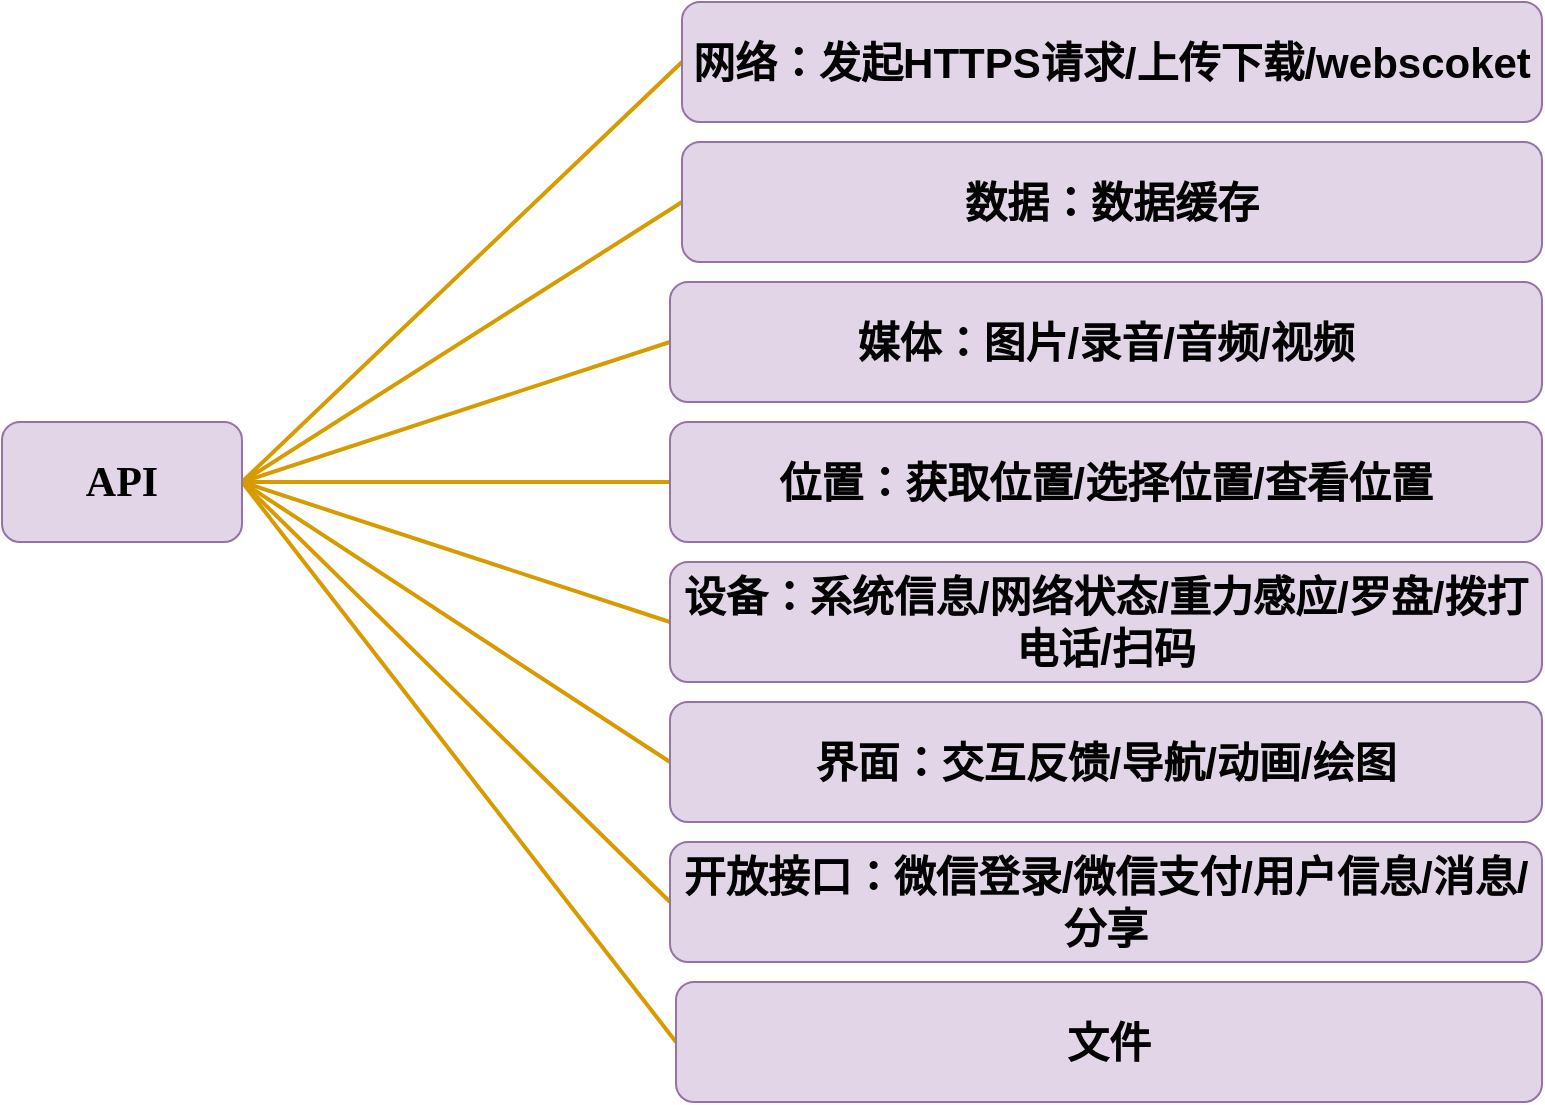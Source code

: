 <mxfile version="21.2.9" type="github">
  <diagram name="第 1 页" id="O6dnlefpTNMdtGQeHPUG">
    <mxGraphModel dx="841" dy="748" grid="1" gridSize="10" guides="1" tooltips="1" connect="1" arrows="1" fold="1" page="1" pageScale="1" pageWidth="827" pageHeight="1169" math="0" shadow="0">
      <root>
        <mxCell id="0" />
        <mxCell id="1" parent="0" />
        <mxCell id="iUZQc7e2DvZ8VB7VIQls-11" style="rounded=0;orthogonalLoop=1;jettySize=auto;html=1;exitX=1;exitY=0.5;exitDx=0;exitDy=0;entryX=0;entryY=0.5;entryDx=0;entryDy=0;endArrow=none;endFill=0;strokeWidth=2;fillColor=#ffe6cc;strokeColor=#d79b00;" parent="1" source="iUZQc7e2DvZ8VB7VIQls-2" target="iUZQc7e2DvZ8VB7VIQls-8" edge="1">
          <mxGeometry relative="1" as="geometry" />
        </mxCell>
        <mxCell id="iUZQc7e2DvZ8VB7VIQls-12" style="edgeStyle=none;shape=connector;rounded=0;orthogonalLoop=1;jettySize=auto;html=1;exitX=1;exitY=0.5;exitDx=0;exitDy=0;entryX=0;entryY=0.5;entryDx=0;entryDy=0;labelBackgroundColor=default;strokeColor=#d79b00;strokeWidth=2;fontFamily=Helvetica;fontSize=11;fontColor=default;endArrow=none;endFill=0;fillColor=#ffe6cc;" parent="1" source="iUZQc7e2DvZ8VB7VIQls-2" target="iUZQc7e2DvZ8VB7VIQls-10" edge="1">
          <mxGeometry relative="1" as="geometry" />
        </mxCell>
        <mxCell id="iUZQc7e2DvZ8VB7VIQls-13" style="edgeStyle=none;shape=connector;rounded=0;orthogonalLoop=1;jettySize=auto;html=1;exitX=1;exitY=0.5;exitDx=0;exitDy=0;entryX=0;entryY=0.5;entryDx=0;entryDy=0;labelBackgroundColor=default;strokeColor=#d79b00;strokeWidth=2;fontFamily=Helvetica;fontSize=11;fontColor=default;endArrow=none;endFill=0;fillColor=#ffe6cc;" parent="1" source="iUZQc7e2DvZ8VB7VIQls-2" target="iUZQc7e2DvZ8VB7VIQls-6" edge="1">
          <mxGeometry relative="1" as="geometry" />
        </mxCell>
        <mxCell id="iUZQc7e2DvZ8VB7VIQls-14" style="edgeStyle=none;shape=connector;rounded=0;orthogonalLoop=1;jettySize=auto;html=1;exitX=1;exitY=0.5;exitDx=0;exitDy=0;entryX=0;entryY=0.5;entryDx=0;entryDy=0;labelBackgroundColor=default;strokeColor=#d79b00;strokeWidth=2;fontFamily=Helvetica;fontSize=11;fontColor=default;endArrow=none;endFill=0;fillColor=#ffe6cc;" parent="1" source="iUZQc7e2DvZ8VB7VIQls-2" target="iUZQc7e2DvZ8VB7VIQls-5" edge="1">
          <mxGeometry relative="1" as="geometry" />
        </mxCell>
        <mxCell id="iUZQc7e2DvZ8VB7VIQls-15" style="edgeStyle=none;shape=connector;rounded=0;orthogonalLoop=1;jettySize=auto;html=1;exitX=1;exitY=0.5;exitDx=0;exitDy=0;entryX=0;entryY=0.5;entryDx=0;entryDy=0;labelBackgroundColor=default;strokeColor=#d79b00;strokeWidth=2;fontFamily=Helvetica;fontSize=11;fontColor=default;endArrow=none;endFill=0;fillColor=#ffe6cc;" parent="1" source="iUZQc7e2DvZ8VB7VIQls-2" target="iUZQc7e2DvZ8VB7VIQls-3" edge="1">
          <mxGeometry relative="1" as="geometry" />
        </mxCell>
        <mxCell id="iUZQc7e2DvZ8VB7VIQls-16" style="edgeStyle=none;shape=connector;rounded=0;orthogonalLoop=1;jettySize=auto;html=1;exitX=1;exitY=0.5;exitDx=0;exitDy=0;entryX=0;entryY=0.5;entryDx=0;entryDy=0;labelBackgroundColor=default;strokeColor=#d79b00;strokeWidth=2;fontFamily=Helvetica;fontSize=11;fontColor=default;endArrow=none;endFill=0;fillColor=#ffe6cc;" parent="1" source="iUZQc7e2DvZ8VB7VIQls-2" target="iUZQc7e2DvZ8VB7VIQls-4" edge="1">
          <mxGeometry relative="1" as="geometry" />
        </mxCell>
        <mxCell id="iUZQc7e2DvZ8VB7VIQls-17" style="edgeStyle=none;shape=connector;rounded=0;orthogonalLoop=1;jettySize=auto;html=1;exitX=1;exitY=0.5;exitDx=0;exitDy=0;entryX=0;entryY=0.5;entryDx=0;entryDy=0;labelBackgroundColor=default;strokeColor=#d79b00;strokeWidth=2;fontFamily=Helvetica;fontSize=11;fontColor=default;endArrow=none;endFill=0;fillColor=#ffe6cc;" parent="1" source="iUZQc7e2DvZ8VB7VIQls-2" target="iUZQc7e2DvZ8VB7VIQls-9" edge="1">
          <mxGeometry relative="1" as="geometry" />
        </mxCell>
        <mxCell id="iUZQc7e2DvZ8VB7VIQls-20" style="edgeStyle=none;shape=connector;rounded=0;orthogonalLoop=1;jettySize=auto;html=1;exitX=1;exitY=0.5;exitDx=0;exitDy=0;entryX=0;entryY=0.5;entryDx=0;entryDy=0;labelBackgroundColor=default;strokeColor=#d79b00;strokeWidth=2;fontFamily=Helvetica;fontSize=11;fontColor=default;endArrow=none;endFill=0;fillColor=#ffe6cc;" parent="1" source="iUZQc7e2DvZ8VB7VIQls-2" target="iUZQc7e2DvZ8VB7VIQls-19" edge="1">
          <mxGeometry relative="1" as="geometry" />
        </mxCell>
        <mxCell id="iUZQc7e2DvZ8VB7VIQls-2" value="&lt;b&gt;&lt;font face=&quot;Times New Roman&quot; style=&quot;font-size: 21px;&quot;&gt;API&lt;/font&gt;&lt;/b&gt;" style="rounded=1;whiteSpace=wrap;html=1;fillColor=#e1d5e7;strokeColor=#9673a6;" parent="1" vertex="1">
          <mxGeometry x="80" y="330" width="120" height="60" as="geometry" />
        </mxCell>
        <mxCell id="iUZQc7e2DvZ8VB7VIQls-3" value="&lt;b&gt;&lt;font style=&quot;font-size: 21px;&quot;&gt;设备：系统信息/网络状态/重力感应/罗盘/拨打电话/扫码&lt;/font&gt;&lt;/b&gt;" style="rounded=1;whiteSpace=wrap;html=1;fillColor=#e1d5e7;strokeColor=#9673a6;" parent="1" vertex="1">
          <mxGeometry x="414" y="400" width="436" height="60" as="geometry" />
        </mxCell>
        <mxCell id="iUZQc7e2DvZ8VB7VIQls-4" value="&lt;b&gt;&lt;font style=&quot;font-size: 21px;&quot;&gt;界面：交互反馈/导航/动画/绘图&lt;/font&gt;&lt;/b&gt;" style="rounded=1;whiteSpace=wrap;html=1;fillColor=#e1d5e7;strokeColor=#9673a6;" parent="1" vertex="1">
          <mxGeometry x="414" y="470" width="436" height="60" as="geometry" />
        </mxCell>
        <mxCell id="iUZQc7e2DvZ8VB7VIQls-5" value="&lt;b&gt;&lt;font style=&quot;font-size: 21px;&quot;&gt;位置：获取位置/选择位置/查看位置&lt;/font&gt;&lt;/b&gt;" style="rounded=1;whiteSpace=wrap;html=1;fillColor=#e1d5e7;strokeColor=#9673a6;" parent="1" vertex="1">
          <mxGeometry x="414" y="330" width="436" height="60" as="geometry" />
        </mxCell>
        <mxCell id="iUZQc7e2DvZ8VB7VIQls-6" value="&lt;b&gt;&lt;font style=&quot;font-size: 21px;&quot;&gt;媒体：图片/录音/音频/视频&lt;/font&gt;&lt;/b&gt;" style="rounded=1;whiteSpace=wrap;html=1;fillColor=#e1d5e7;strokeColor=#9673a6;" parent="1" vertex="1">
          <mxGeometry x="414" y="260" width="436" height="60" as="geometry" />
        </mxCell>
        <mxCell id="iUZQc7e2DvZ8VB7VIQls-8" value="&lt;span style=&quot;font-size: 21px;&quot;&gt;&lt;b&gt;网络：发起HTTPS请求/上传下载/webscoket&lt;/b&gt;&lt;/span&gt;" style="rounded=1;whiteSpace=wrap;html=1;fillColor=#e1d5e7;strokeColor=#9673a6;" parent="1" vertex="1">
          <mxGeometry x="420" y="120" width="430" height="60" as="geometry" />
        </mxCell>
        <mxCell id="iUZQc7e2DvZ8VB7VIQls-9" value="&lt;b&gt;&lt;font style=&quot;font-size: 21px;&quot;&gt;开放接口：微信登录/微信支付/用户信息/消息/分享&lt;/font&gt;&lt;/b&gt;" style="rounded=1;whiteSpace=wrap;html=1;fillColor=#e1d5e7;strokeColor=#9673a6;" parent="1" vertex="1">
          <mxGeometry x="414" y="540" width="436" height="60" as="geometry" />
        </mxCell>
        <mxCell id="iUZQc7e2DvZ8VB7VIQls-10" value="&lt;span style=&quot;font-size: 21px;&quot;&gt;&lt;b&gt;数据：数据缓存&lt;/b&gt;&lt;/span&gt;" style="rounded=1;whiteSpace=wrap;html=1;fillColor=#e1d5e7;strokeColor=#9673a6;" parent="1" vertex="1">
          <mxGeometry x="420" y="190" width="430" height="60" as="geometry" />
        </mxCell>
        <mxCell id="iUZQc7e2DvZ8VB7VIQls-19" value="&lt;span style=&quot;font-size: 21px;&quot;&gt;&lt;b&gt;文件&lt;/b&gt;&lt;/span&gt;" style="rounded=1;whiteSpace=wrap;html=1;fillColor=#e1d5e7;strokeColor=#9673a6;" parent="1" vertex="1">
          <mxGeometry x="417" y="610" width="433" height="60" as="geometry" />
        </mxCell>
      </root>
    </mxGraphModel>
  </diagram>
</mxfile>
